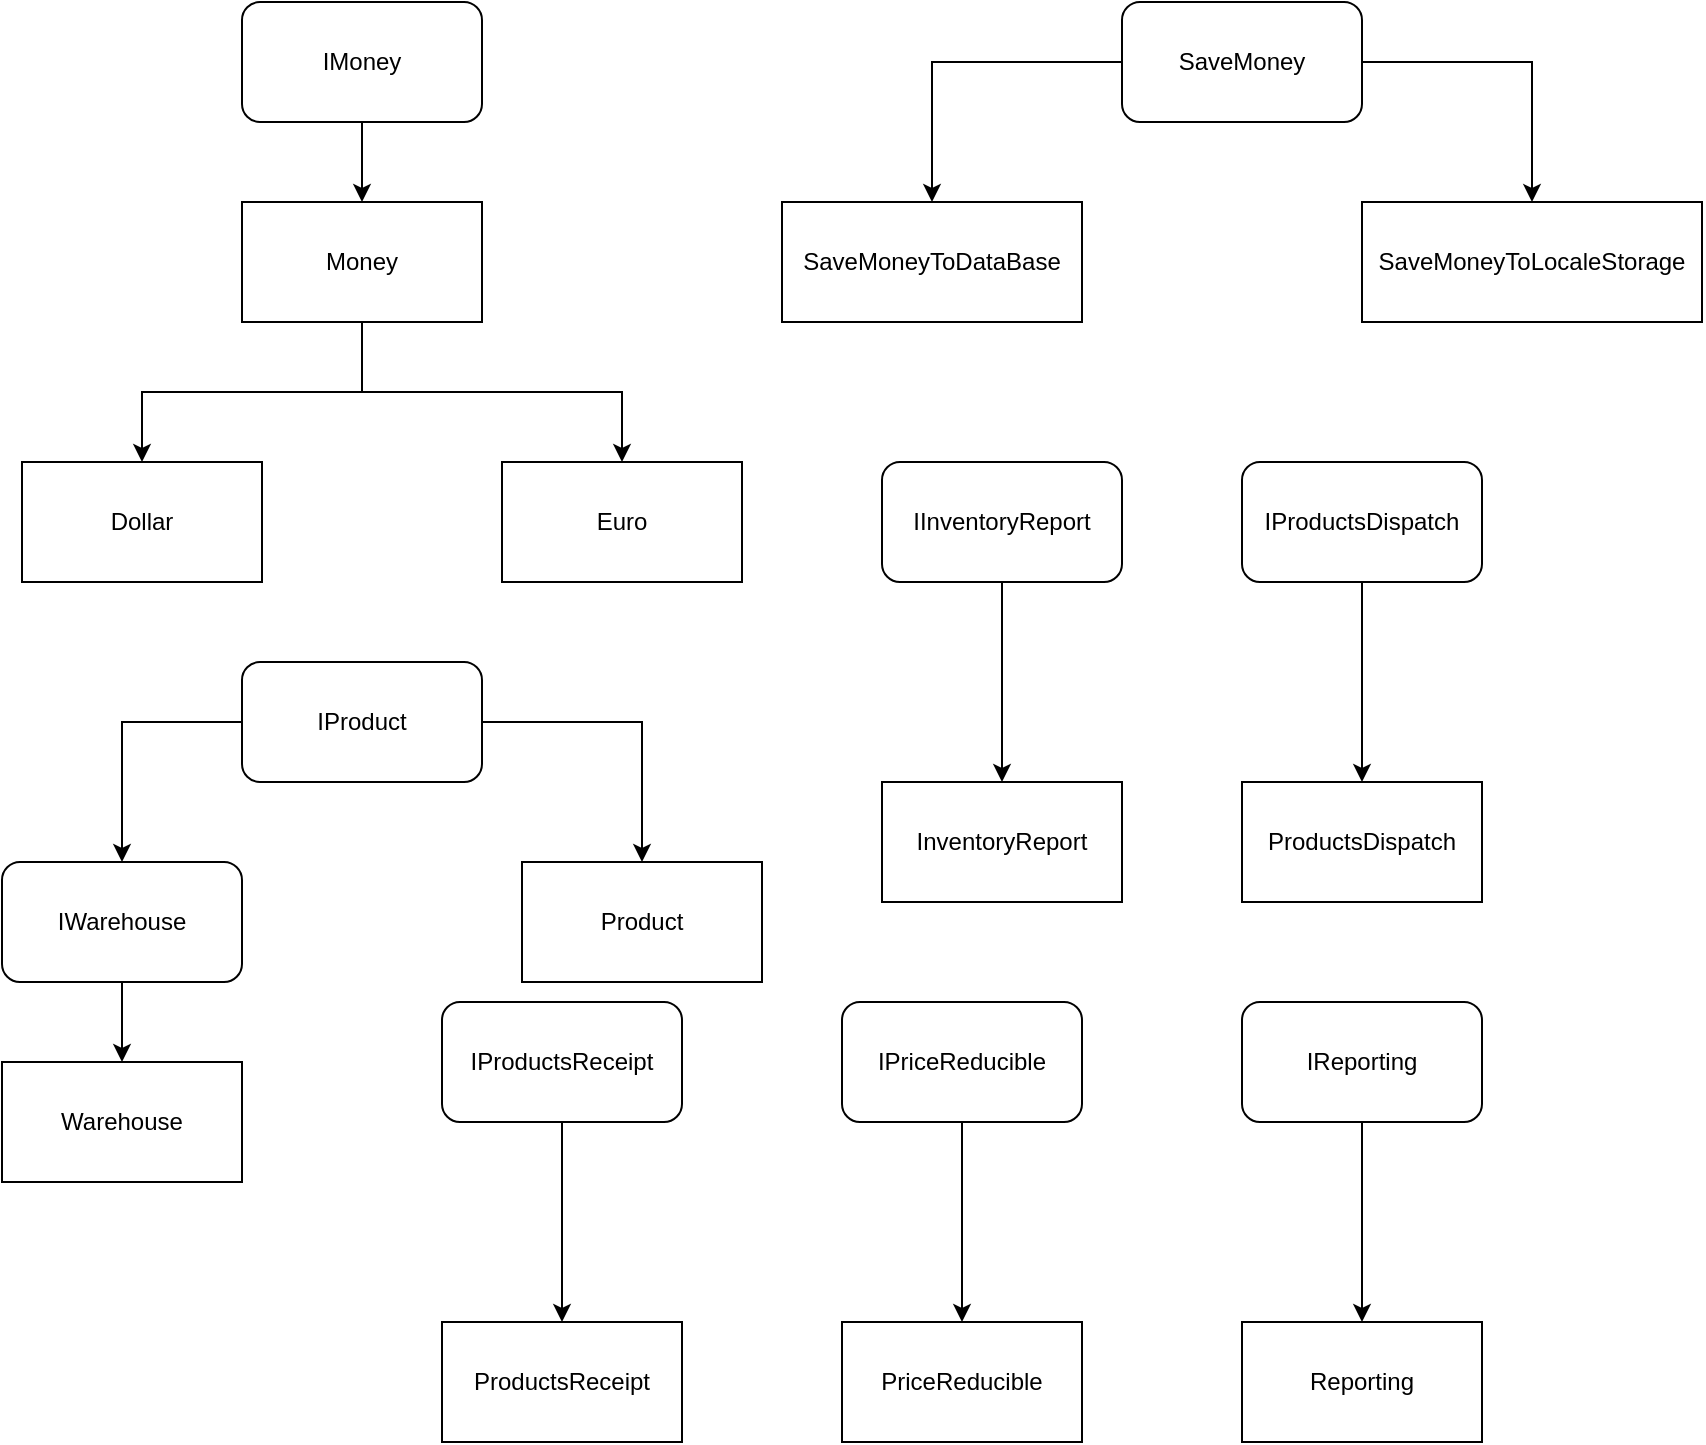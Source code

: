 <mxfile version="24.0.4" type="device">
  <diagram name="Money_Interface" id="LqBDanxDJ5g0_Z42i6Ls">
    <mxGraphModel dx="1670" dy="892" grid="1" gridSize="10" guides="1" tooltips="1" connect="1" arrows="1" fold="1" page="1" pageScale="1" pageWidth="850" pageHeight="1100" math="0" shadow="0">
      <root>
        <mxCell id="0" />
        <mxCell id="1" parent="0" />
        <mxCell id="VX2OZqBZApSqHbY_zOOW-13" style="edgeStyle=orthogonalEdgeStyle;rounded=0;orthogonalLoop=1;jettySize=auto;html=1;exitX=0.5;exitY=1;exitDx=0;exitDy=0;entryX=0.5;entryY=0;entryDx=0;entryDy=0;" edge="1" parent="1" source="VX2OZqBZApSqHbY_zOOW-11" target="VX2OZqBZApSqHbY_zOOW-12">
          <mxGeometry relative="1" as="geometry" />
        </mxCell>
        <mxCell id="VX2OZqBZApSqHbY_zOOW-11" value="IMoney" style="rounded=1;whiteSpace=wrap;html=1;" vertex="1" parent="1">
          <mxGeometry x="120" y="30" width="120" height="60" as="geometry" />
        </mxCell>
        <mxCell id="VX2OZqBZApSqHbY_zOOW-14" style="edgeStyle=orthogonalEdgeStyle;rounded=0;orthogonalLoop=1;jettySize=auto;html=1;" edge="1" parent="1" source="VX2OZqBZApSqHbY_zOOW-12" target="VX2OZqBZApSqHbY_zOOW-15">
          <mxGeometry relative="1" as="geometry">
            <mxPoint x="140" y="330" as="targetPoint" />
          </mxGeometry>
        </mxCell>
        <mxCell id="VX2OZqBZApSqHbY_zOOW-16" style="edgeStyle=orthogonalEdgeStyle;rounded=0;orthogonalLoop=1;jettySize=auto;html=1;exitX=0.5;exitY=1;exitDx=0;exitDy=0;" edge="1" parent="1" source="VX2OZqBZApSqHbY_zOOW-12" target="VX2OZqBZApSqHbY_zOOW-17">
          <mxGeometry relative="1" as="geometry">
            <mxPoint x="310" y="280" as="targetPoint" />
          </mxGeometry>
        </mxCell>
        <mxCell id="VX2OZqBZApSqHbY_zOOW-12" value="Money" style="rounded=0;whiteSpace=wrap;html=1;" vertex="1" parent="1">
          <mxGeometry x="120" y="130" width="120" height="60" as="geometry" />
        </mxCell>
        <mxCell id="VX2OZqBZApSqHbY_zOOW-15" value="Dollar" style="rounded=0;whiteSpace=wrap;html=1;" vertex="1" parent="1">
          <mxGeometry x="10" y="260" width="120" height="60" as="geometry" />
        </mxCell>
        <mxCell id="VX2OZqBZApSqHbY_zOOW-17" value="Euro" style="rounded=0;whiteSpace=wrap;html=1;" vertex="1" parent="1">
          <mxGeometry x="250" y="260" width="120" height="60" as="geometry" />
        </mxCell>
        <mxCell id="VX2OZqBZApSqHbY_zOOW-20" style="edgeStyle=orthogonalEdgeStyle;rounded=0;orthogonalLoop=1;jettySize=auto;html=1;" edge="1" parent="1" source="VX2OZqBZApSqHbY_zOOW-18" target="VX2OZqBZApSqHbY_zOOW-21">
          <mxGeometry relative="1" as="geometry">
            <mxPoint x="450" y="160" as="targetPoint" />
          </mxGeometry>
        </mxCell>
        <mxCell id="VX2OZqBZApSqHbY_zOOW-22" style="edgeStyle=orthogonalEdgeStyle;rounded=0;orthogonalLoop=1;jettySize=auto;html=1;exitX=1;exitY=0.5;exitDx=0;exitDy=0;" edge="1" parent="1" source="VX2OZqBZApSqHbY_zOOW-18" target="VX2OZqBZApSqHbY_zOOW-23">
          <mxGeometry relative="1" as="geometry">
            <mxPoint x="780" y="130" as="targetPoint" />
          </mxGeometry>
        </mxCell>
        <mxCell id="VX2OZqBZApSqHbY_zOOW-18" value="SaveMoney" style="rounded=1;whiteSpace=wrap;html=1;" vertex="1" parent="1">
          <mxGeometry x="560" y="30" width="120" height="60" as="geometry" />
        </mxCell>
        <mxCell id="VX2OZqBZApSqHbY_zOOW-21" value="SaveMoneyToDataBase" style="rounded=0;whiteSpace=wrap;html=1;" vertex="1" parent="1">
          <mxGeometry x="390" y="130" width="150" height="60" as="geometry" />
        </mxCell>
        <mxCell id="VX2OZqBZApSqHbY_zOOW-23" value="SaveMoneyToLocaleStorage" style="rounded=0;whiteSpace=wrap;html=1;" vertex="1" parent="1">
          <mxGeometry x="680" y="130" width="170" height="60" as="geometry" />
        </mxCell>
        <mxCell id="VX2OZqBZApSqHbY_zOOW-25" style="edgeStyle=orthogonalEdgeStyle;rounded=0;orthogonalLoop=1;jettySize=auto;html=1;entryX=0.5;entryY=0;entryDx=0;entryDy=0;" edge="1" parent="1" source="VX2OZqBZApSqHbY_zOOW-24" target="VX2OZqBZApSqHbY_zOOW-26">
          <mxGeometry relative="1" as="geometry">
            <mxPoint x="330" y="470" as="targetPoint" />
          </mxGeometry>
        </mxCell>
        <mxCell id="VX2OZqBZApSqHbY_zOOW-28" style="edgeStyle=orthogonalEdgeStyle;rounded=0;orthogonalLoop=1;jettySize=auto;html=1;exitX=0;exitY=0.5;exitDx=0;exitDy=0;" edge="1" parent="1" source="VX2OZqBZApSqHbY_zOOW-24" target="VX2OZqBZApSqHbY_zOOW-27">
          <mxGeometry relative="1" as="geometry" />
        </mxCell>
        <mxCell id="VX2OZqBZApSqHbY_zOOW-24" value="IProduct" style="rounded=1;whiteSpace=wrap;html=1;" vertex="1" parent="1">
          <mxGeometry x="120" y="360" width="120" height="60" as="geometry" />
        </mxCell>
        <mxCell id="VX2OZqBZApSqHbY_zOOW-26" value="Product" style="rounded=0;whiteSpace=wrap;html=1;" vertex="1" parent="1">
          <mxGeometry x="260.0" y="460" width="120" height="60" as="geometry" />
        </mxCell>
        <mxCell id="VX2OZqBZApSqHbY_zOOW-29" style="edgeStyle=orthogonalEdgeStyle;rounded=0;orthogonalLoop=1;jettySize=auto;html=1;" edge="1" parent="1" source="VX2OZqBZApSqHbY_zOOW-27" target="VX2OZqBZApSqHbY_zOOW-30">
          <mxGeometry relative="1" as="geometry">
            <mxPoint x="40.0" y="640" as="targetPoint" />
          </mxGeometry>
        </mxCell>
        <mxCell id="VX2OZqBZApSqHbY_zOOW-27" value="IW&lt;span style=&quot;background-color: initial;&quot;&gt;arehouse&lt;/span&gt;" style="rounded=1;whiteSpace=wrap;html=1;" vertex="1" parent="1">
          <mxGeometry y="460" width="120" height="60" as="geometry" />
        </mxCell>
        <mxCell id="VX2OZqBZApSqHbY_zOOW-30" value="Warehouse" style="rounded=0;whiteSpace=wrap;html=1;" vertex="1" parent="1">
          <mxGeometry x="-2.274e-13" y="560" width="120" height="60" as="geometry" />
        </mxCell>
        <mxCell id="VX2OZqBZApSqHbY_zOOW-31" value="InventoryReport" style="rounded=0;whiteSpace=wrap;html=1;" vertex="1" parent="1">
          <mxGeometry x="440" y="420" width="120" height="60" as="geometry" />
        </mxCell>
        <mxCell id="VX2OZqBZApSqHbY_zOOW-33" style="edgeStyle=orthogonalEdgeStyle;rounded=0;orthogonalLoop=1;jettySize=auto;html=1;exitX=0.5;exitY=1;exitDx=0;exitDy=0;entryX=0.5;entryY=0;entryDx=0;entryDy=0;" edge="1" parent="1" source="VX2OZqBZApSqHbY_zOOW-32" target="VX2OZqBZApSqHbY_zOOW-31">
          <mxGeometry relative="1" as="geometry" />
        </mxCell>
        <mxCell id="VX2OZqBZApSqHbY_zOOW-32" value="IInventoryReport" style="rounded=1;whiteSpace=wrap;html=1;" vertex="1" parent="1">
          <mxGeometry x="440" y="260" width="120" height="60" as="geometry" />
        </mxCell>
        <mxCell id="VX2OZqBZApSqHbY_zOOW-34" value="&lt;div&gt;&lt;span style=&quot;background-color: initial;&quot;&gt;ProductsDispatch&lt;/span&gt;&lt;br&gt;&lt;/div&gt;" style="rounded=0;whiteSpace=wrap;html=1;" vertex="1" parent="1">
          <mxGeometry x="620" y="420" width="120" height="60" as="geometry" />
        </mxCell>
        <mxCell id="VX2OZqBZApSqHbY_zOOW-35" style="edgeStyle=orthogonalEdgeStyle;rounded=0;orthogonalLoop=1;jettySize=auto;html=1;exitX=0.5;exitY=1;exitDx=0;exitDy=0;entryX=0.5;entryY=0;entryDx=0;entryDy=0;" edge="1" parent="1" source="VX2OZqBZApSqHbY_zOOW-36" target="VX2OZqBZApSqHbY_zOOW-34">
          <mxGeometry relative="1" as="geometry" />
        </mxCell>
        <mxCell id="VX2OZqBZApSqHbY_zOOW-36" value="IProductsDispatch" style="rounded=1;whiteSpace=wrap;html=1;" vertex="1" parent="1">
          <mxGeometry x="620" y="260" width="120" height="60" as="geometry" />
        </mxCell>
        <mxCell id="VX2OZqBZApSqHbY_zOOW-37" value="&lt;div&gt;&lt;span style=&quot;background-color: initial;&quot;&gt;ProductsReceipt&lt;/span&gt;&lt;br&gt;&lt;/div&gt;" style="rounded=0;whiteSpace=wrap;html=1;" vertex="1" parent="1">
          <mxGeometry x="220" y="690" width="120" height="60" as="geometry" />
        </mxCell>
        <mxCell id="VX2OZqBZApSqHbY_zOOW-38" style="edgeStyle=orthogonalEdgeStyle;rounded=0;orthogonalLoop=1;jettySize=auto;html=1;exitX=0.5;exitY=1;exitDx=0;exitDy=0;entryX=0.5;entryY=0;entryDx=0;entryDy=0;" edge="1" parent="1" source="VX2OZqBZApSqHbY_zOOW-39" target="VX2OZqBZApSqHbY_zOOW-37">
          <mxGeometry relative="1" as="geometry" />
        </mxCell>
        <mxCell id="VX2OZqBZApSqHbY_zOOW-39" value="IProductsReceipt" style="rounded=1;whiteSpace=wrap;html=1;" vertex="1" parent="1">
          <mxGeometry x="220" y="530" width="120" height="60" as="geometry" />
        </mxCell>
        <mxCell id="VX2OZqBZApSqHbY_zOOW-40" value="&lt;div&gt;PriceReducible&lt;br&gt;&lt;/div&gt;" style="rounded=0;whiteSpace=wrap;html=1;" vertex="1" parent="1">
          <mxGeometry x="420" y="690" width="120" height="60" as="geometry" />
        </mxCell>
        <mxCell id="VX2OZqBZApSqHbY_zOOW-41" style="edgeStyle=orthogonalEdgeStyle;rounded=0;orthogonalLoop=1;jettySize=auto;html=1;exitX=0.5;exitY=1;exitDx=0;exitDy=0;entryX=0.5;entryY=0;entryDx=0;entryDy=0;" edge="1" parent="1" source="VX2OZqBZApSqHbY_zOOW-42" target="VX2OZqBZApSqHbY_zOOW-40">
          <mxGeometry relative="1" as="geometry" />
        </mxCell>
        <mxCell id="VX2OZqBZApSqHbY_zOOW-42" value="IPriceReducible" style="rounded=1;whiteSpace=wrap;html=1;" vertex="1" parent="1">
          <mxGeometry x="420" y="530" width="120" height="60" as="geometry" />
        </mxCell>
        <mxCell id="VX2OZqBZApSqHbY_zOOW-43" value="&lt;div&gt;Reporting&lt;br&gt;&lt;/div&gt;" style="rounded=0;whiteSpace=wrap;html=1;" vertex="1" parent="1">
          <mxGeometry x="620" y="690" width="120" height="60" as="geometry" />
        </mxCell>
        <mxCell id="VX2OZqBZApSqHbY_zOOW-44" style="edgeStyle=orthogonalEdgeStyle;rounded=0;orthogonalLoop=1;jettySize=auto;html=1;exitX=0.5;exitY=1;exitDx=0;exitDy=0;entryX=0.5;entryY=0;entryDx=0;entryDy=0;" edge="1" parent="1" source="VX2OZqBZApSqHbY_zOOW-45" target="VX2OZqBZApSqHbY_zOOW-43">
          <mxGeometry relative="1" as="geometry" />
        </mxCell>
        <mxCell id="VX2OZqBZApSqHbY_zOOW-45" value="IReporting" style="rounded=1;whiteSpace=wrap;html=1;" vertex="1" parent="1">
          <mxGeometry x="620" y="530" width="120" height="60" as="geometry" />
        </mxCell>
      </root>
    </mxGraphModel>
  </diagram>
</mxfile>
